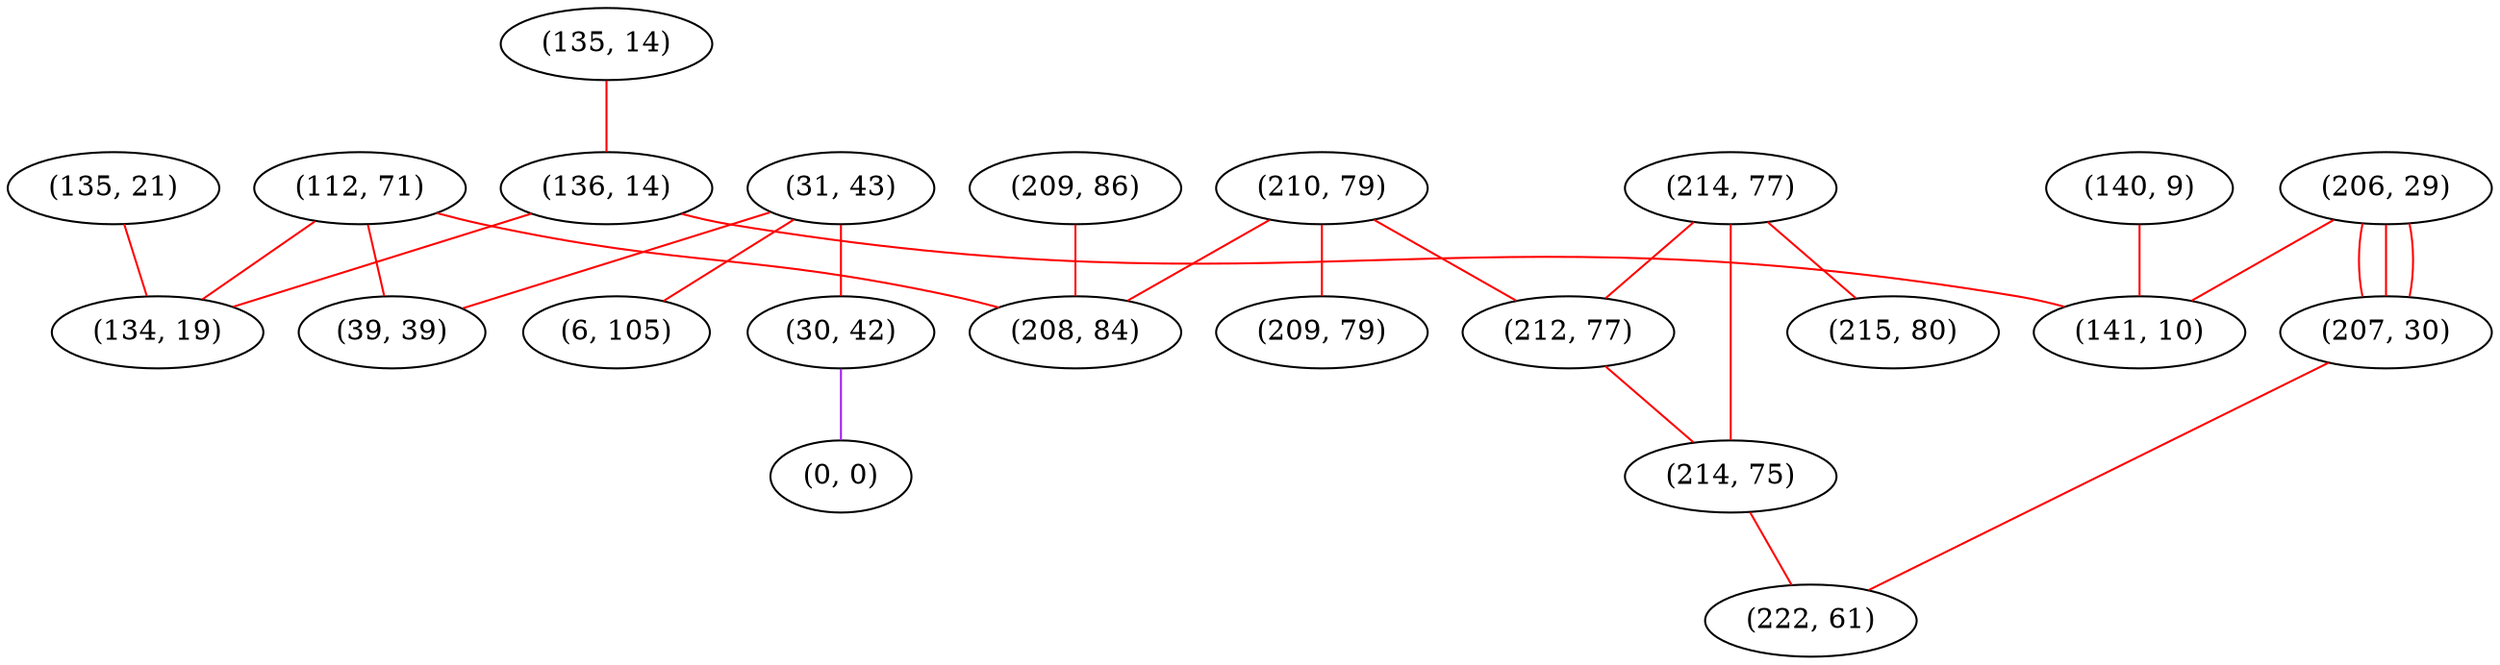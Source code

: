 graph "" {
"(135, 21)";
"(214, 77)";
"(210, 79)";
"(140, 9)";
"(206, 29)";
"(209, 79)";
"(31, 43)";
"(6, 105)";
"(30, 42)";
"(112, 71)";
"(212, 77)";
"(135, 14)";
"(0, 0)";
"(215, 80)";
"(136, 14)";
"(39, 39)";
"(209, 86)";
"(214, 75)";
"(141, 10)";
"(134, 19)";
"(207, 30)";
"(222, 61)";
"(208, 84)";
"(135, 21)" -- "(134, 19)"  [color=red, key=0, weight=1];
"(214, 77)" -- "(212, 77)"  [color=red, key=0, weight=1];
"(214, 77)" -- "(214, 75)"  [color=red, key=0, weight=1];
"(214, 77)" -- "(215, 80)"  [color=red, key=0, weight=1];
"(210, 79)" -- "(212, 77)"  [color=red, key=0, weight=1];
"(210, 79)" -- "(209, 79)"  [color=red, key=0, weight=1];
"(210, 79)" -- "(208, 84)"  [color=red, key=0, weight=1];
"(140, 9)" -- "(141, 10)"  [color=red, key=0, weight=1];
"(206, 29)" -- "(207, 30)"  [color=red, key=0, weight=1];
"(206, 29)" -- "(207, 30)"  [color=red, key=1, weight=1];
"(206, 29)" -- "(207, 30)"  [color=red, key=2, weight=1];
"(206, 29)" -- "(141, 10)"  [color=red, key=0, weight=1];
"(31, 43)" -- "(6, 105)"  [color=red, key=0, weight=1];
"(31, 43)" -- "(30, 42)"  [color=red, key=0, weight=1];
"(31, 43)" -- "(39, 39)"  [color=red, key=0, weight=1];
"(30, 42)" -- "(0, 0)"  [color=purple, key=0, weight=4];
"(112, 71)" -- "(134, 19)"  [color=red, key=0, weight=1];
"(112, 71)" -- "(39, 39)"  [color=red, key=0, weight=1];
"(112, 71)" -- "(208, 84)"  [color=red, key=0, weight=1];
"(212, 77)" -- "(214, 75)"  [color=red, key=0, weight=1];
"(135, 14)" -- "(136, 14)"  [color=red, key=0, weight=1];
"(136, 14)" -- "(134, 19)"  [color=red, key=0, weight=1];
"(136, 14)" -- "(141, 10)"  [color=red, key=0, weight=1];
"(209, 86)" -- "(208, 84)"  [color=red, key=0, weight=1];
"(214, 75)" -- "(222, 61)"  [color=red, key=0, weight=1];
"(207, 30)" -- "(222, 61)"  [color=red, key=0, weight=1];
}
